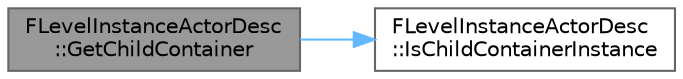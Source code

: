 digraph "FLevelInstanceActorDesc::GetChildContainer"
{
 // INTERACTIVE_SVG=YES
 // LATEX_PDF_SIZE
  bgcolor="transparent";
  edge [fontname=Helvetica,fontsize=10,labelfontname=Helvetica,labelfontsize=10];
  node [fontname=Helvetica,fontsize=10,shape=box,height=0.2,width=0.4];
  rankdir="LR";
  Node1 [id="Node000001",label="FLevelInstanceActorDesc\l::GetChildContainer",height=0.2,width=0.4,color="gray40", fillcolor="grey60", style="filled", fontcolor="black",tooltip=" "];
  Node1 -> Node2 [id="edge1_Node000001_Node000002",color="steelblue1",style="solid",tooltip=" "];
  Node2 [id="Node000002",label="FLevelInstanceActorDesc\l::IsChildContainerInstance",height=0.2,width=0.4,color="grey40", fillcolor="white", style="filled",URL="$d9/d65/classFLevelInstanceActorDesc.html#a0a1890aa1dc59304de9a1ce104cdf380",tooltip=" "];
}
